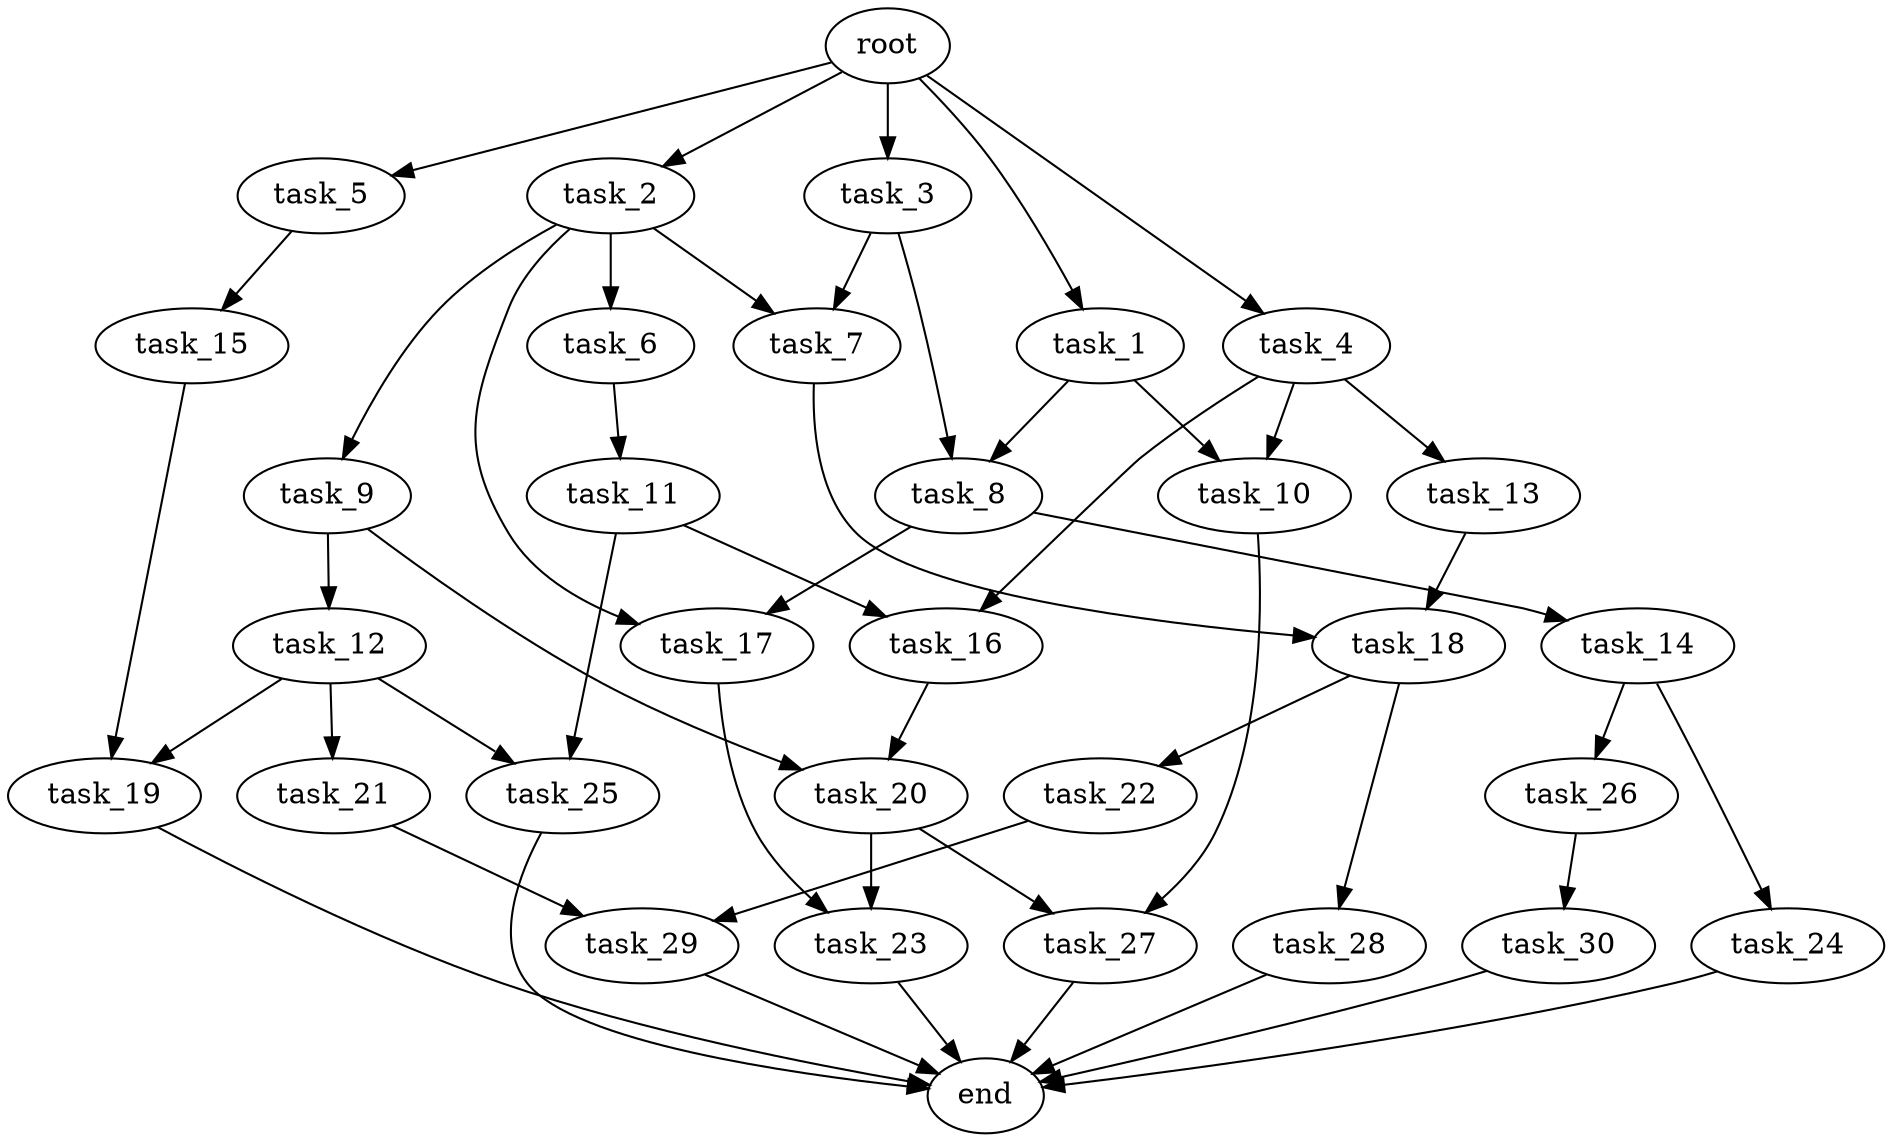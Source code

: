 digraph G {
  root [size="0.000000e+00"];
  task_1 [size="2.587232e+10"];
  task_2 [size="6.341538e+10"];
  task_3 [size="6.036757e+10"];
  task_4 [size="8.024382e+10"];
  task_5 [size="4.503249e+10"];
  task_6 [size="3.728880e+10"];
  task_7 [size="4.735999e+10"];
  task_8 [size="3.351300e+10"];
  task_9 [size="5.350707e+10"];
  task_10 [size="3.649253e+10"];
  task_11 [size="7.855162e+10"];
  task_12 [size="9.807364e+10"];
  task_13 [size="5.317585e+10"];
  task_14 [size="3.835335e+10"];
  task_15 [size="6.747514e+10"];
  task_16 [size="1.504722e+10"];
  task_17 [size="3.371820e+10"];
  task_18 [size="9.341837e+10"];
  task_19 [size="5.901940e+10"];
  task_20 [size="1.976933e+10"];
  task_21 [size="8.128538e+10"];
  task_22 [size="7.276560e+10"];
  task_23 [size="4.550439e+10"];
  task_24 [size="4.863874e+09"];
  task_25 [size="2.817858e+10"];
  task_26 [size="1.216393e+10"];
  task_27 [size="4.896724e+10"];
  task_28 [size="3.671674e+10"];
  task_29 [size="8.891770e+10"];
  task_30 [size="6.864190e+10"];
  end [size="0.000000e+00"];

  root -> task_1 [size="1.000000e-12"];
  root -> task_2 [size="1.000000e-12"];
  root -> task_3 [size="1.000000e-12"];
  root -> task_4 [size="1.000000e-12"];
  root -> task_5 [size="1.000000e-12"];
  task_1 -> task_8 [size="1.675650e+08"];
  task_1 -> task_10 [size="1.824627e+08"];
  task_2 -> task_6 [size="3.728880e+08"];
  task_2 -> task_7 [size="2.368000e+08"];
  task_2 -> task_9 [size="5.350707e+08"];
  task_2 -> task_17 [size="1.685910e+08"];
  task_3 -> task_7 [size="2.368000e+08"];
  task_3 -> task_8 [size="1.675650e+08"];
  task_4 -> task_10 [size="1.824627e+08"];
  task_4 -> task_13 [size="5.317585e+08"];
  task_4 -> task_16 [size="7.523609e+07"];
  task_5 -> task_15 [size="6.747514e+08"];
  task_6 -> task_11 [size="7.855162e+08"];
  task_7 -> task_18 [size="4.670918e+08"];
  task_8 -> task_14 [size="3.835335e+08"];
  task_8 -> task_17 [size="1.685910e+08"];
  task_9 -> task_12 [size="9.807364e+08"];
  task_9 -> task_20 [size="9.884664e+07"];
  task_10 -> task_27 [size="2.448362e+08"];
  task_11 -> task_16 [size="7.523609e+07"];
  task_11 -> task_25 [size="1.408929e+08"];
  task_12 -> task_19 [size="2.950970e+08"];
  task_12 -> task_21 [size="8.128538e+08"];
  task_12 -> task_25 [size="1.408929e+08"];
  task_13 -> task_18 [size="4.670918e+08"];
  task_14 -> task_24 [size="4.863874e+07"];
  task_14 -> task_26 [size="1.216393e+08"];
  task_15 -> task_19 [size="2.950970e+08"];
  task_16 -> task_20 [size="9.884664e+07"];
  task_17 -> task_23 [size="2.275219e+08"];
  task_18 -> task_22 [size="7.276560e+08"];
  task_18 -> task_28 [size="3.671674e+08"];
  task_19 -> end [size="1.000000e-12"];
  task_20 -> task_23 [size="2.275219e+08"];
  task_20 -> task_27 [size="2.448362e+08"];
  task_21 -> task_29 [size="4.445885e+08"];
  task_22 -> task_29 [size="4.445885e+08"];
  task_23 -> end [size="1.000000e-12"];
  task_24 -> end [size="1.000000e-12"];
  task_25 -> end [size="1.000000e-12"];
  task_26 -> task_30 [size="6.864190e+08"];
  task_27 -> end [size="1.000000e-12"];
  task_28 -> end [size="1.000000e-12"];
  task_29 -> end [size="1.000000e-12"];
  task_30 -> end [size="1.000000e-12"];
}
